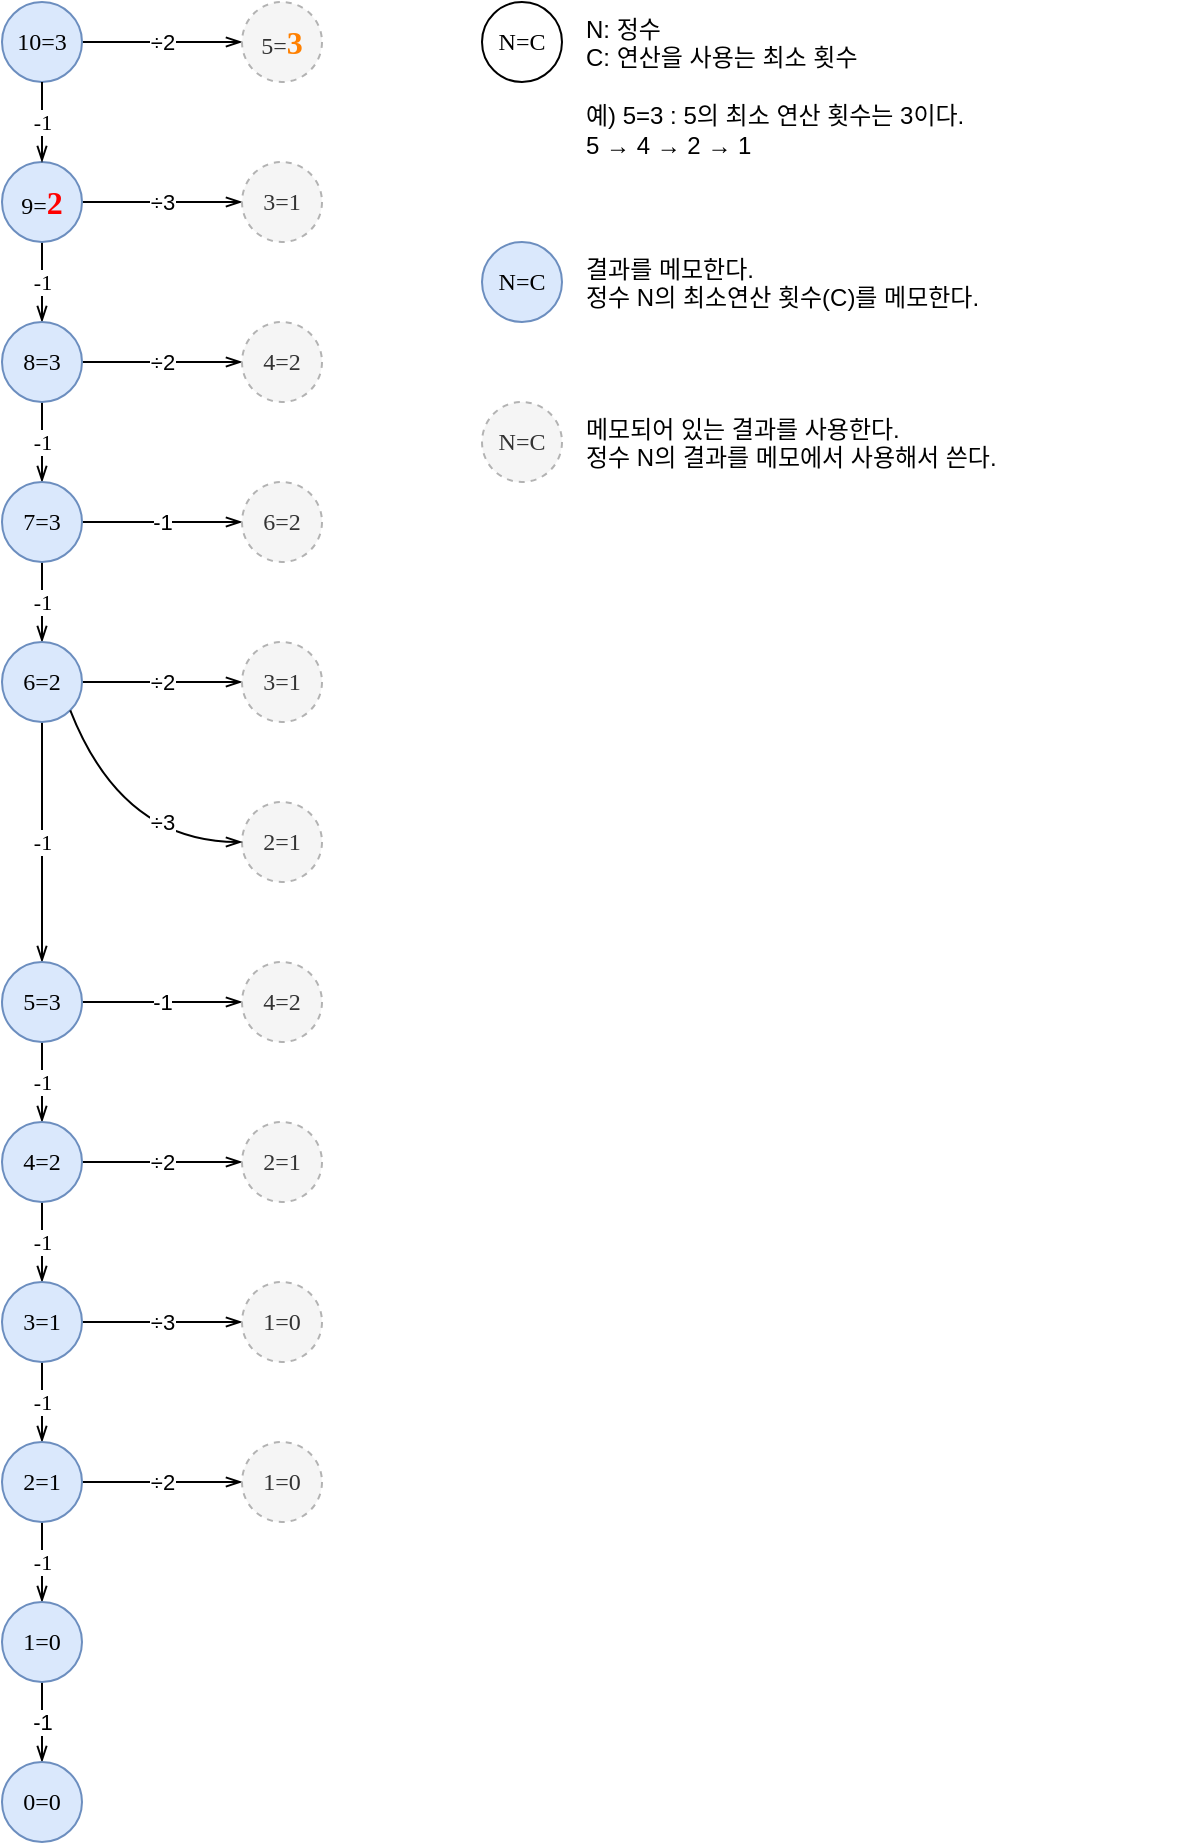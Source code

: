 <mxfile version="10.9.5" type="device"><diagram id="yQjy4WyLUxPBNrjKG2v7" name="페이지-1"><mxGraphModel dx="1069" dy="756" grid="1" gridSize="10" guides="1" tooltips="1" connect="1" arrows="1" fold="1" page="1" pageScale="1" pageWidth="827" pageHeight="1169" math="0" shadow="0"><root><mxCell id="0"/><mxCell id="1" parent="0"/><mxCell id="AqOBGokrUZm7eRIXWTJL-64" value="÷2" style="edgeStyle=orthogonalEdgeStyle;rounded=0;orthogonalLoop=1;jettySize=auto;html=1;endArrow=openThin;endFill=0;" edge="1" parent="1" source="AqOBGokrUZm7eRIXWTJL-1" target="AqOBGokrUZm7eRIXWTJL-63"><mxGeometry relative="1" as="geometry"/></mxCell><mxCell id="AqOBGokrUZm7eRIXWTJL-1" value="10=3" style="ellipse;whiteSpace=wrap;html=1;aspect=fixed;fontFamily=D2Coding;fillColor=#dae8fc;strokeColor=#6c8ebf;" vertex="1" parent="1"><mxGeometry x="40" y="40" width="40" height="40" as="geometry"/></mxCell><mxCell id="AqOBGokrUZm7eRIXWTJL-63" value="5=&lt;b&gt;&lt;font style=&quot;font-size: 16px&quot; color=&quot;#ff8000&quot;&gt;3&lt;/font&gt;&lt;/b&gt;" style="ellipse;whiteSpace=wrap;html=1;aspect=fixed;fontFamily=D2Coding;fillColor=#f5f5f5;strokeColor=#B3B3B3;fontColor=#333333;dashed=1;" vertex="1" parent="1"><mxGeometry x="160" y="40" width="40" height="40" as="geometry"/></mxCell><mxCell id="AqOBGokrUZm7eRIXWTJL-22" value="-1" style="edgeStyle=orthogonalEdgeStyle;rounded=0;orthogonalLoop=1;jettySize=auto;html=1;endArrow=openThin;endFill=0;fontFamily=D2Coding;" edge="1" parent="1" source="AqOBGokrUZm7eRIXWTJL-2" target="AqOBGokrUZm7eRIXWTJL-21"><mxGeometry relative="1" as="geometry"/></mxCell><mxCell id="AqOBGokrUZm7eRIXWTJL-62" value="÷3" style="edgeStyle=orthogonalEdgeStyle;rounded=0;orthogonalLoop=1;jettySize=auto;html=1;endArrow=openThin;endFill=0;" edge="1" parent="1" source="AqOBGokrUZm7eRIXWTJL-2" target="AqOBGokrUZm7eRIXWTJL-61"><mxGeometry relative="1" as="geometry"/></mxCell><mxCell id="AqOBGokrUZm7eRIXWTJL-2" value="9=&lt;font style=&quot;font-size: 16px&quot; color=&quot;#ff0000&quot;&gt;&lt;b&gt;2&lt;/b&gt;&lt;/font&gt;" style="ellipse;whiteSpace=wrap;html=1;aspect=fixed;fontFamily=D2Coding;fillColor=#dae8fc;strokeColor=#6c8ebf;" vertex="1" parent="1"><mxGeometry x="40" y="120" width="40" height="40" as="geometry"/></mxCell><mxCell id="AqOBGokrUZm7eRIXWTJL-61" value="3=1" style="ellipse;whiteSpace=wrap;html=1;aspect=fixed;fontFamily=D2Coding;fillColor=#f5f5f5;strokeColor=#B3B3B3;fontColor=#333333;dashed=1;" vertex="1" parent="1"><mxGeometry x="160" y="120" width="40" height="40" as="geometry"/></mxCell><mxCell id="AqOBGokrUZm7eRIXWTJL-24" value="-1" style="edgeStyle=orthogonalEdgeStyle;rounded=0;orthogonalLoop=1;jettySize=auto;html=1;endArrow=openThin;endFill=0;fontFamily=D2Coding;" edge="1" parent="1" source="AqOBGokrUZm7eRIXWTJL-21" target="AqOBGokrUZm7eRIXWTJL-23"><mxGeometry relative="1" as="geometry"/></mxCell><mxCell id="AqOBGokrUZm7eRIXWTJL-60" value="÷2" style="edgeStyle=orthogonalEdgeStyle;rounded=0;orthogonalLoop=1;jettySize=auto;html=1;endArrow=openThin;endFill=0;" edge="1" parent="1" source="AqOBGokrUZm7eRIXWTJL-21" target="AqOBGokrUZm7eRIXWTJL-59"><mxGeometry relative="1" as="geometry"/></mxCell><mxCell id="AqOBGokrUZm7eRIXWTJL-21" value="8=3" style="ellipse;whiteSpace=wrap;html=1;aspect=fixed;fontFamily=D2Coding;fillColor=#dae8fc;strokeColor=#6c8ebf;" vertex="1" parent="1"><mxGeometry x="40" y="200" width="40" height="40" as="geometry"/></mxCell><mxCell id="AqOBGokrUZm7eRIXWTJL-59" value="4=2" style="ellipse;whiteSpace=wrap;html=1;aspect=fixed;fontFamily=D2Coding;fillColor=#f5f5f5;strokeColor=#B3B3B3;fontColor=#333333;dashed=1;" vertex="1" parent="1"><mxGeometry x="160" y="200" width="40" height="40" as="geometry"/></mxCell><mxCell id="AqOBGokrUZm7eRIXWTJL-26" value="-1" style="edgeStyle=orthogonalEdgeStyle;rounded=0;orthogonalLoop=1;jettySize=auto;html=1;endArrow=openThin;endFill=0;fontFamily=D2Coding;" edge="1" parent="1" source="AqOBGokrUZm7eRIXWTJL-23" target="AqOBGokrUZm7eRIXWTJL-25"><mxGeometry relative="1" as="geometry"/></mxCell><mxCell id="AqOBGokrUZm7eRIXWTJL-58" value="-1" style="edgeStyle=orthogonalEdgeStyle;rounded=0;orthogonalLoop=1;jettySize=auto;html=1;endArrow=openThin;endFill=0;" edge="1" parent="1" source="AqOBGokrUZm7eRIXWTJL-23" target="AqOBGokrUZm7eRIXWTJL-57"><mxGeometry relative="1" as="geometry"/></mxCell><mxCell id="AqOBGokrUZm7eRIXWTJL-23" value="7=3" style="ellipse;whiteSpace=wrap;html=1;aspect=fixed;fontFamily=D2Coding;fillColor=#dae8fc;strokeColor=#6c8ebf;" vertex="1" parent="1"><mxGeometry x="40" y="280" width="40" height="40" as="geometry"/></mxCell><mxCell id="AqOBGokrUZm7eRIXWTJL-57" value="6=2" style="ellipse;whiteSpace=wrap;html=1;aspect=fixed;fontFamily=D2Coding;fillColor=#f5f5f5;strokeColor=#B3B3B3;fontColor=#333333;dashed=1;" vertex="1" parent="1"><mxGeometry x="160" y="280" width="40" height="40" as="geometry"/></mxCell><mxCell id="AqOBGokrUZm7eRIXWTJL-28" value="-1" style="edgeStyle=orthogonalEdgeStyle;rounded=0;orthogonalLoop=1;jettySize=auto;html=1;endArrow=openThin;endFill=0;fontFamily=D2Coding;" edge="1" parent="1" source="AqOBGokrUZm7eRIXWTJL-25" target="AqOBGokrUZm7eRIXWTJL-27"><mxGeometry relative="1" as="geometry"/></mxCell><mxCell id="AqOBGokrUZm7eRIXWTJL-55" value="÷2" style="edgeStyle=orthogonalEdgeStyle;rounded=0;orthogonalLoop=1;jettySize=auto;html=1;endArrow=openThin;endFill=0;" edge="1" parent="1" source="AqOBGokrUZm7eRIXWTJL-25" target="AqOBGokrUZm7eRIXWTJL-54"><mxGeometry relative="1" as="geometry"/></mxCell><mxCell id="AqOBGokrUZm7eRIXWTJL-25" value="6=2" style="ellipse;whiteSpace=wrap;html=1;aspect=fixed;fontFamily=D2Coding;fillColor=#dae8fc;strokeColor=#6c8ebf;" vertex="1" parent="1"><mxGeometry x="40" y="360" width="40" height="40" as="geometry"/></mxCell><mxCell id="AqOBGokrUZm7eRIXWTJL-54" value="3=1" style="ellipse;whiteSpace=wrap;html=1;aspect=fixed;fontFamily=D2Coding;fillColor=#f5f5f5;strokeColor=#B3B3B3;fontColor=#333333;dashed=1;" vertex="1" parent="1"><mxGeometry x="160" y="360" width="40" height="40" as="geometry"/></mxCell><mxCell id="AqOBGokrUZm7eRIXWTJL-50" value="2=1" style="ellipse;whiteSpace=wrap;html=1;aspect=fixed;fontFamily=D2Coding;fillColor=#f5f5f5;strokeColor=#B3B3B3;fontColor=#333333;dashed=1;" vertex="1" parent="1"><mxGeometry x="160" y="440" width="40" height="40" as="geometry"/></mxCell><mxCell id="AqOBGokrUZm7eRIXWTJL-30" value="-1" style="edgeStyle=orthogonalEdgeStyle;rounded=0;orthogonalLoop=1;jettySize=auto;html=1;endArrow=openThin;endFill=0;fontFamily=D2Coding;" edge="1" parent="1" source="AqOBGokrUZm7eRIXWTJL-27" target="AqOBGokrUZm7eRIXWTJL-29"><mxGeometry relative="1" as="geometry"/></mxCell><mxCell id="AqOBGokrUZm7eRIXWTJL-49" value="-1" style="edgeStyle=orthogonalEdgeStyle;rounded=0;orthogonalLoop=1;jettySize=auto;html=1;endArrow=openThin;endFill=0;" edge="1" parent="1" source="AqOBGokrUZm7eRIXWTJL-27" target="AqOBGokrUZm7eRIXWTJL-48"><mxGeometry relative="1" as="geometry"/></mxCell><mxCell id="AqOBGokrUZm7eRIXWTJL-27" value="5=3" style="ellipse;whiteSpace=wrap;html=1;aspect=fixed;fontFamily=D2Coding;fillColor=#dae8fc;strokeColor=#6c8ebf;" vertex="1" parent="1"><mxGeometry x="40" y="520" width="40" height="40" as="geometry"/></mxCell><mxCell id="AqOBGokrUZm7eRIXWTJL-48" value="4=2" style="ellipse;whiteSpace=wrap;html=1;aspect=fixed;fontFamily=D2Coding;fillColor=#f5f5f5;strokeColor=#B3B3B3;fontColor=#333333;dashed=1;" vertex="1" parent="1"><mxGeometry x="160" y="520" width="40" height="40" as="geometry"/></mxCell><mxCell id="AqOBGokrUZm7eRIXWTJL-32" value="-1" style="edgeStyle=orthogonalEdgeStyle;rounded=0;orthogonalLoop=1;jettySize=auto;html=1;endArrow=openThin;endFill=0;fontFamily=D2Coding;" edge="1" parent="1" source="AqOBGokrUZm7eRIXWTJL-29" target="AqOBGokrUZm7eRIXWTJL-31"><mxGeometry relative="1" as="geometry"/></mxCell><mxCell id="AqOBGokrUZm7eRIXWTJL-47" value="÷2" style="edgeStyle=orthogonalEdgeStyle;rounded=0;orthogonalLoop=1;jettySize=auto;html=1;endArrow=openThin;endFill=0;" edge="1" parent="1" source="AqOBGokrUZm7eRIXWTJL-29" target="AqOBGokrUZm7eRIXWTJL-46"><mxGeometry relative="1" as="geometry"/></mxCell><mxCell id="AqOBGokrUZm7eRIXWTJL-29" value="4=2" style="ellipse;whiteSpace=wrap;html=1;aspect=fixed;fontFamily=D2Coding;fillColor=#dae8fc;strokeColor=#6c8ebf;" vertex="1" parent="1"><mxGeometry x="40" y="600" width="40" height="40" as="geometry"/></mxCell><mxCell id="AqOBGokrUZm7eRIXWTJL-46" value="2=1" style="ellipse;whiteSpace=wrap;html=1;aspect=fixed;fontFamily=D2Coding;fillColor=#f5f5f5;strokeColor=#B3B3B3;fontColor=#333333;dashed=1;" vertex="1" parent="1"><mxGeometry x="160" y="600" width="40" height="40" as="geometry"/></mxCell><mxCell id="AqOBGokrUZm7eRIXWTJL-34" value="-1" style="edgeStyle=orthogonalEdgeStyle;rounded=0;orthogonalLoop=1;jettySize=auto;html=1;endArrow=openThin;endFill=0;fontFamily=D2Coding;" edge="1" parent="1" source="AqOBGokrUZm7eRIXWTJL-31" target="AqOBGokrUZm7eRIXWTJL-33"><mxGeometry relative="1" as="geometry"/></mxCell><mxCell id="AqOBGokrUZm7eRIXWTJL-43" value="÷3" style="edgeStyle=orthogonalEdgeStyle;rounded=0;orthogonalLoop=1;jettySize=auto;html=1;endArrow=openThin;endFill=0;" edge="1" parent="1" source="AqOBGokrUZm7eRIXWTJL-31" target="AqOBGokrUZm7eRIXWTJL-42"><mxGeometry relative="1" as="geometry"/></mxCell><mxCell id="AqOBGokrUZm7eRIXWTJL-31" value="3=1" style="ellipse;whiteSpace=wrap;html=1;aspect=fixed;fontFamily=D2Coding;fillColor=#dae8fc;strokeColor=#6c8ebf;" vertex="1" parent="1"><mxGeometry x="40" y="680" width="40" height="40" as="geometry"/></mxCell><mxCell id="AqOBGokrUZm7eRIXWTJL-42" value="1=0" style="ellipse;whiteSpace=wrap;html=1;aspect=fixed;fontFamily=D2Coding;fillColor=#f5f5f5;strokeColor=#B3B3B3;fontColor=#333333;dashed=1;" vertex="1" parent="1"><mxGeometry x="160" y="680" width="40" height="40" as="geometry"/></mxCell><mxCell id="AqOBGokrUZm7eRIXWTJL-36" value="-1" style="edgeStyle=orthogonalEdgeStyle;rounded=0;orthogonalLoop=1;jettySize=auto;html=1;endArrow=openThin;endFill=0;fontFamily=D2Coding;" edge="1" parent="1" source="AqOBGokrUZm7eRIXWTJL-33" target="AqOBGokrUZm7eRIXWTJL-35"><mxGeometry relative="1" as="geometry"/></mxCell><mxCell id="AqOBGokrUZm7eRIXWTJL-41" value="÷2" style="edgeStyle=orthogonalEdgeStyle;rounded=0;orthogonalLoop=1;jettySize=auto;html=1;endArrow=openThin;endFill=0;" edge="1" parent="1" source="AqOBGokrUZm7eRIXWTJL-33" target="AqOBGokrUZm7eRIXWTJL-40"><mxGeometry relative="1" as="geometry"/></mxCell><mxCell id="AqOBGokrUZm7eRIXWTJL-33" value="2=1" style="ellipse;whiteSpace=wrap;html=1;aspect=fixed;fontFamily=D2Coding;fillColor=#dae8fc;strokeColor=#6c8ebf;" vertex="1" parent="1"><mxGeometry x="40" y="760" width="40" height="40" as="geometry"/></mxCell><mxCell id="AqOBGokrUZm7eRIXWTJL-40" value="1=0" style="ellipse;whiteSpace=wrap;html=1;aspect=fixed;fontFamily=D2Coding;fillColor=#f5f5f5;strokeColor=#B3B3B3;fontColor=#333333;dashed=1;" vertex="1" parent="1"><mxGeometry x="160" y="760" width="40" height="40" as="geometry"/></mxCell><mxCell id="AqOBGokrUZm7eRIXWTJL-39" value="-1" style="edgeStyle=orthogonalEdgeStyle;rounded=0;orthogonalLoop=1;jettySize=auto;html=1;endArrow=openThin;endFill=0;" edge="1" parent="1" source="AqOBGokrUZm7eRIXWTJL-35" target="AqOBGokrUZm7eRIXWTJL-38"><mxGeometry relative="1" as="geometry"/></mxCell><mxCell id="AqOBGokrUZm7eRIXWTJL-35" value="1=0" style="ellipse;whiteSpace=wrap;html=1;aspect=fixed;fontFamily=D2Coding;fillColor=#dae8fc;strokeColor=#6c8ebf;" vertex="1" parent="1"><mxGeometry x="40" y="840" width="40" height="40" as="geometry"/></mxCell><mxCell id="AqOBGokrUZm7eRIXWTJL-38" value="0=0" style="ellipse;whiteSpace=wrap;html=1;aspect=fixed;fontFamily=D2Coding;fillColor=#dae8fc;strokeColor=#6c8ebf;" vertex="1" parent="1"><mxGeometry x="40" y="920" width="40" height="40" as="geometry"/></mxCell><mxCell id="AqOBGokrUZm7eRIXWTJL-11" value="-1" style="endArrow=openThin;html=1;entryX=0.5;entryY=0;entryDx=0;entryDy=0;exitX=0.5;exitY=1;exitDx=0;exitDy=0;endFill=0;fontFamily=D2Coding;" edge="1" parent="1" source="AqOBGokrUZm7eRIXWTJL-1" target="AqOBGokrUZm7eRIXWTJL-2"><mxGeometry width="50" height="50" relative="1" as="geometry"><mxPoint x="190" y="100" as="sourcePoint"/><mxPoint x="130" y="70" as="targetPoint"/></mxGeometry></mxCell><mxCell id="AqOBGokrUZm7eRIXWTJL-56" value="÷3" style="curved=1;endArrow=openThin;html=1;entryX=0;entryY=0.5;entryDx=0;entryDy=0;exitX=1;exitY=1;exitDx=0;exitDy=0;endFill=0;" edge="1" parent="1" source="AqOBGokrUZm7eRIXWTJL-25" target="AqOBGokrUZm7eRIXWTJL-50"><mxGeometry x="0.389" y="10" width="50" height="50" relative="1" as="geometry"><mxPoint x="240" y="560" as="sourcePoint"/><mxPoint x="290" y="510" as="targetPoint"/><Array as="points"><mxPoint x="100" y="460"/></Array><mxPoint as="offset"/></mxGeometry></mxCell><mxCell id="AqOBGokrUZm7eRIXWTJL-65" value="N=C" style="ellipse;whiteSpace=wrap;html=1;aspect=fixed;fontFamily=D2Coding;" vertex="1" parent="1"><mxGeometry x="280" y="40" width="40" height="40" as="geometry"/></mxCell><mxCell id="AqOBGokrUZm7eRIXWTJL-67" value="N: 정수&lt;br&gt;C: 연산을 사용는 최소 횟수&lt;br&gt;&lt;br&gt;예) 5=3 : 5의 최소 연산 횟수는 3이다.&lt;br&gt;5 → 4 → 2 → 1" style="text;html=1;strokeColor=none;fillColor=none;align=left;verticalAlign=top;whiteSpace=wrap;rounded=0;dashed=1;" vertex="1" parent="1"><mxGeometry x="330" y="40" width="300" height="110" as="geometry"/></mxCell><mxCell id="AqOBGokrUZm7eRIXWTJL-70" value="N=C" style="ellipse;whiteSpace=wrap;html=1;aspect=fixed;fontFamily=D2Coding;fillColor=#dae8fc;strokeColor=#6c8ebf;" vertex="1" parent="1"><mxGeometry x="280" y="160" width="40" height="40" as="geometry"/></mxCell><mxCell id="AqOBGokrUZm7eRIXWTJL-71" value="결과를 메모한다.&lt;br&gt;정수 N의 최소연산 횟수(C)를 메모한다." style="text;html=1;strokeColor=none;fillColor=none;align=left;verticalAlign=top;whiteSpace=wrap;rounded=0;dashed=1;horizontal=1;" vertex="1" parent="1"><mxGeometry x="330" y="160" width="230" height="40" as="geometry"/></mxCell><mxCell id="AqOBGokrUZm7eRIXWTJL-74" value="N=C" style="ellipse;whiteSpace=wrap;html=1;aspect=fixed;fontFamily=D2Coding;fillColor=#f5f5f5;strokeColor=#B3B3B3;fontColor=#333333;dashed=1;" vertex="1" parent="1"><mxGeometry x="280" y="240" width="40" height="40" as="geometry"/></mxCell><mxCell id="AqOBGokrUZm7eRIXWTJL-75" value="메모되어 있는 결과를 사용한다.&lt;br&gt;정수 N의 결과를 메모에서 사용해서 쓴다." style="text;html=1;strokeColor=none;fillColor=none;align=left;verticalAlign=top;whiteSpace=wrap;rounded=0;dashed=1;" vertex="1" parent="1"><mxGeometry x="330" y="240" width="230" height="40" as="geometry"/></mxCell></root></mxGraphModel></diagram></mxfile>
